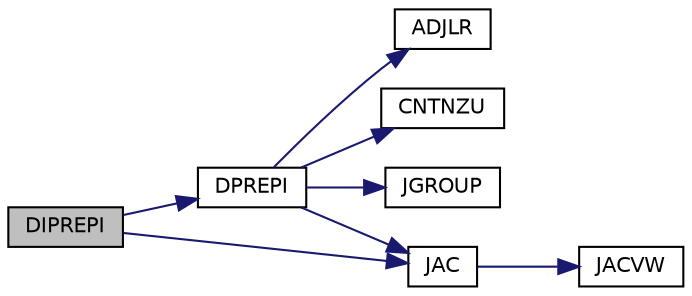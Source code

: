 digraph G
{
  edge [fontname="Helvetica",fontsize="10",labelfontname="Helvetica",labelfontsize="10"];
  node [fontname="Helvetica",fontsize="10",shape=record];
  rankdir=LR;
  Node1 [label="DIPREPI",height=0.2,width=0.4,color="black", fillcolor="grey75", style="filled" fontcolor="black"];
  Node1 -> Node2 [color="midnightblue",fontsize="10",style="solid",fontname="Helvetica"];
  Node2 [label="DPREPI",height=0.2,width=0.4,color="black", fillcolor="white", style="filled",URL="$opkda1_8f.html#a4fce71e6345ed9f102a903d3520040e2"];
  Node2 -> Node3 [color="midnightblue",fontsize="10",style="solid",fontname="Helvetica"];
  Node3 [label="ADJLR",height=0.2,width=0.4,color="black", fillcolor="white", style="filled",URL="$opkda1_8f.html#a4510f503c398efabe57ba533322928b0"];
  Node2 -> Node4 [color="midnightblue",fontsize="10",style="solid",fontname="Helvetica"];
  Node4 [label="CNTNZU",height=0.2,width=0.4,color="black", fillcolor="white", style="filled",URL="$opkda1_8f.html#a43265f38a7837c0d36933217a7997ada"];
  Node2 -> Node5 [color="midnightblue",fontsize="10",style="solid",fontname="Helvetica"];
  Node5 [label="JAC",height=0.2,width=0.4,color="black", fillcolor="white", style="filled",URL="$nautilus_8f90.html#a788858b251b77eee1d000889202dc641"];
  Node5 -> Node6 [color="midnightblue",fontsize="10",style="solid",fontname="Helvetica"];
  Node6 [label="JACVW",height=0.2,width=0.4,color="black", fillcolor="white", style="filled",URL="$nls__odes_8f90.html#aa4399e19ae8bf5b6ef3102b2a75329cc"];
  Node2 -> Node7 [color="midnightblue",fontsize="10",style="solid",fontname="Helvetica"];
  Node7 [label="JGROUP",height=0.2,width=0.4,color="black", fillcolor="white", style="filled",URL="$opkda1_8f.html#ac9aff9b1ffa7594c324bb2211aa7fa25"];
  Node1 -> Node5 [color="midnightblue",fontsize="10",style="solid",fontname="Helvetica"];
}

